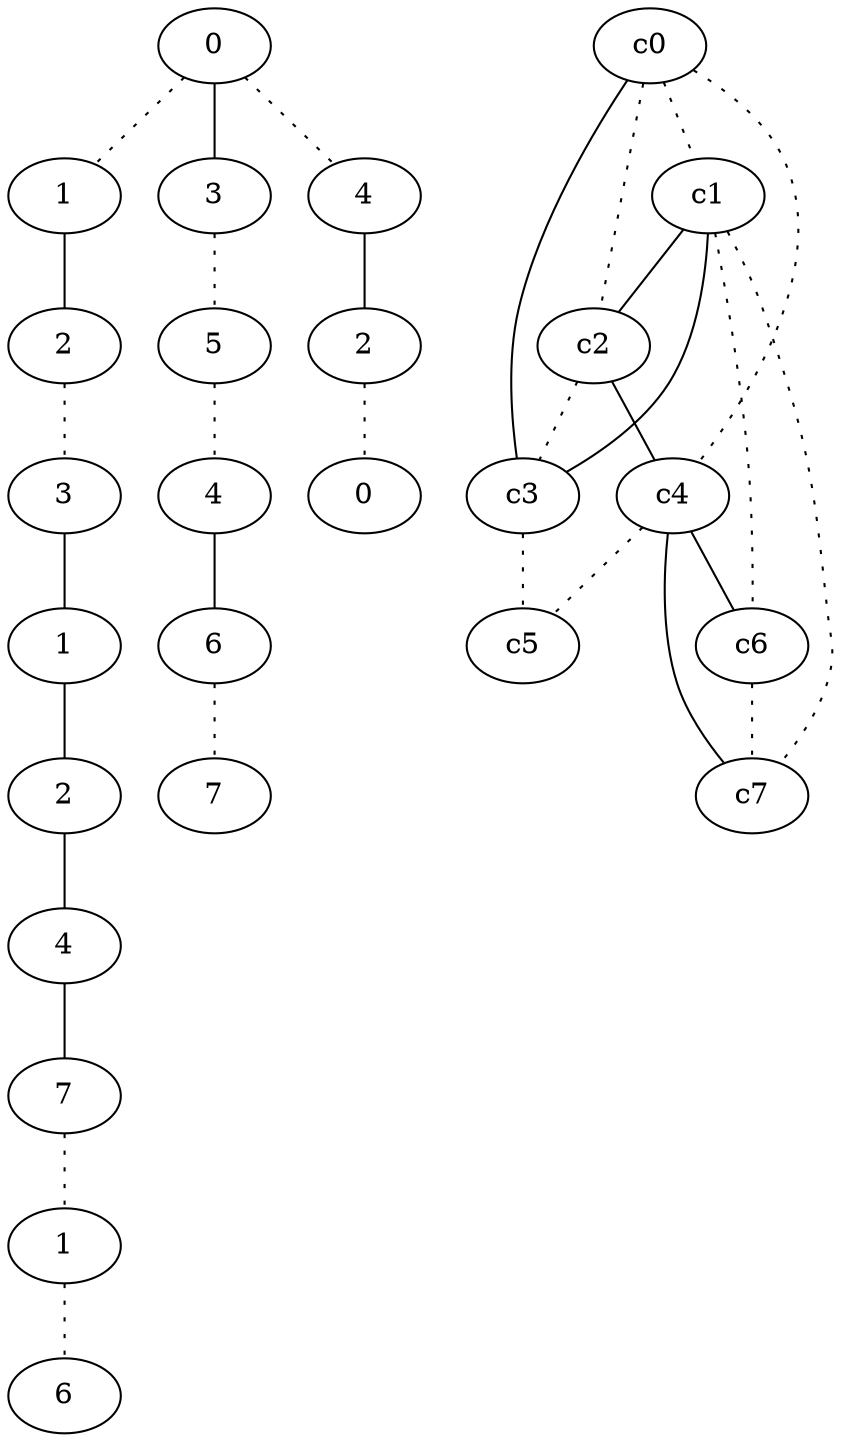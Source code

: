 graph {
a0[label=0];
a1[label=1];
a2[label=2];
a3[label=3];
a4[label=1];
a5[label=2];
a6[label=4];
a7[label=7];
a8[label=1];
a9[label=6];
a10[label=3];
a11[label=5];
a12[label=4];
a13[label=6];
a14[label=7];
a15[label=4];
a16[label=2];
a17[label=0];
a0 -- a1 [style=dotted];
a0 -- a10;
a0 -- a15 [style=dotted];
a1 -- a2;
a2 -- a3 [style=dotted];
a3 -- a4;
a4 -- a5;
a5 -- a6;
a6 -- a7;
a7 -- a8 [style=dotted];
a8 -- a9 [style=dotted];
a10 -- a11 [style=dotted];
a11 -- a12 [style=dotted];
a12 -- a13;
a13 -- a14 [style=dotted];
a15 -- a16;
a16 -- a17 [style=dotted];
c0 -- c1 [style=dotted];
c0 -- c2 [style=dotted];
c0 -- c3;
c0 -- c4 [style=dotted];
c1 -- c2;
c1 -- c3;
c1 -- c6 [style=dotted];
c1 -- c7 [style=dotted];
c2 -- c3 [style=dotted];
c2 -- c4;
c3 -- c5 [style=dotted];
c4 -- c5 [style=dotted];
c4 -- c6;
c4 -- c7;
c6 -- c7 [style=dotted];
}

